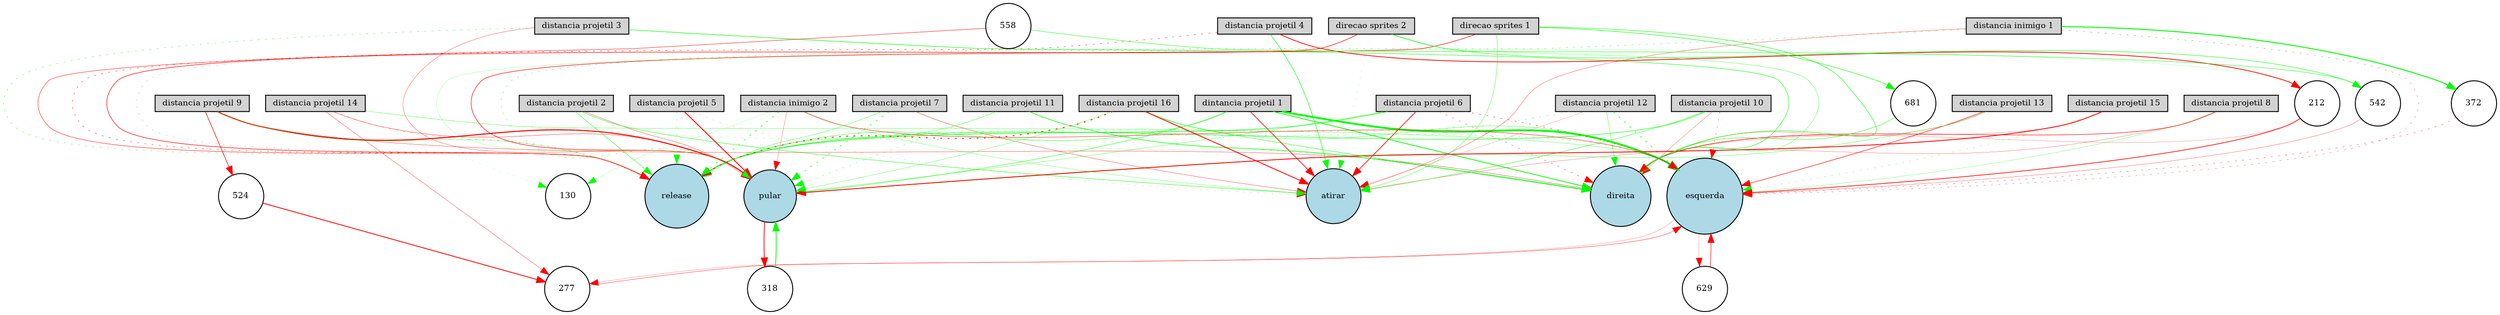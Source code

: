 digraph {
	node [fontsize=9 height=0.2 shape=circle width=0.2]
	"dintancia projetil 1" [fillcolor=lightgray shape=box style=filled]
	"distancia projetil 2" [fillcolor=lightgray shape=box style=filled]
	"distancia projetil 3" [fillcolor=lightgray shape=box style=filled]
	"distancia projetil 4" [fillcolor=lightgray shape=box style=filled]
	"distancia projetil 5" [fillcolor=lightgray shape=box style=filled]
	"distancia projetil 6" [fillcolor=lightgray shape=box style=filled]
	"distancia projetil 7" [fillcolor=lightgray shape=box style=filled]
	"distancia projetil 8" [fillcolor=lightgray shape=box style=filled]
	"distancia projetil 9" [fillcolor=lightgray shape=box style=filled]
	"distancia projetil 10" [fillcolor=lightgray shape=box style=filled]
	"distancia projetil 11" [fillcolor=lightgray shape=box style=filled]
	"distancia projetil 12" [fillcolor=lightgray shape=box style=filled]
	"distancia projetil 13" [fillcolor=lightgray shape=box style=filled]
	"distancia projetil 14" [fillcolor=lightgray shape=box style=filled]
	"distancia projetil 15" [fillcolor=lightgray shape=box style=filled]
	"distancia projetil 16" [fillcolor=lightgray shape=box style=filled]
	"distancia inimigo 1" [fillcolor=lightgray shape=box style=filled]
	"distancia inimigo 2" [fillcolor=lightgray shape=box style=filled]
	"direcao sprites 1" [fillcolor=lightgray shape=box style=filled]
	"direcao sprites 2" [fillcolor=lightgray shape=box style=filled]
	esquerda [fillcolor=lightblue style=filled]
	direita [fillcolor=lightblue style=filled]
	pular [fillcolor=lightblue style=filled]
	atirar [fillcolor=lightblue style=filled]
	release [fillcolor=lightblue style=filled]
	681 [fillcolor=white style=filled]
	524 [fillcolor=white style=filled]
	130 [fillcolor=white style=filled]
	558 [fillcolor=white style=filled]
	212 [fillcolor=white style=filled]
	277 [fillcolor=white style=filled]
	372 [fillcolor=white style=filled]
	542 [fillcolor=white style=filled]
	318 [fillcolor=white style=filled]
	629 [fillcolor=white style=filled]
	"dintancia projetil 1" -> esquerda [color=green penwidth=2.01609490941 style=solid]
	"distancia projetil 16" -> atirar [color=red penwidth=0.911055552669 style=solid]
	"distancia projetil 15" -> pular [color=red penwidth=0.8928850216 style=solid]
	"distancia projetil 8" -> direita [color=red penwidth=0.518589895742 style=solid]
	"distancia projetil 12" -> release [color=green penwidth=0.293060919333 style=dotted]
	"distancia projetil 10" -> atirar [color=green penwidth=0.382547786174 style=solid]
	542 -> esquerda [color=red penwidth=0.245049303418 style=solid]
	"distancia projetil 16" -> esquerda [color=green penwidth=0.283135238886 style=solid]
	"distancia inimigo 2" -> pular [color=red penwidth=0.221623663601 style=solid]
	"distancia projetil 6" -> direita [color=red penwidth=0.324681722614 style=dotted]
	212 -> direita [color=red penwidth=0.183348052614 style=solid]
	"distancia projetil 3" -> direita [color=green penwidth=0.458335533862 style=solid]
	"distancia projetil 14" -> esquerda [color=green penwidth=0.268663958077 style=solid]
	"distancia inimigo 2" -> 130 [color=green penwidth=0.125828463141 style=solid]
	"distancia projetil 12" -> atirar [color=red penwidth=0.155059208875 style=solid]
	"distancia projetil 11" -> pular [color=green penwidth=0.280517460571 style=dotted]
	"distancia projetil 6" -> pular [color=green penwidth=0.270061905517 style=solid]
	"dintancia projetil 1" -> atirar [color=red penwidth=0.73582006773 style=solid]
	"distancia projetil 9" -> 524 [color=red penwidth=0.613303294078 style=solid]
	"dintancia projetil 1" -> release [color=green penwidth=0.347418794626 style=solid]
	"distancia projetil 3" -> release [color=green penwidth=0.325879941431 style=dotted]
	"direcao sprites 2" -> pular [color=green penwidth=0.154888716188 style=solid]
	"direcao sprites 1" -> atirar [color=green penwidth=0.319099997657 style=solid]
	"distancia projetil 3" -> 212 [color=green penwidth=0.116082142568 style=solid]
	pular -> 318 [color=red penwidth=0.817426710209 style=solid]
	"distancia inimigo 1" -> esquerda [color=red penwidth=0.25163841294 style=dotted]
	"distancia projetil 12" -> esquerda [color=green penwidth=0.634814685811 style=dotted]
	212 -> esquerda [color=red penwidth=0.714215767618 style=solid]
	"dintancia projetil 1" -> direita [color=green penwidth=0.830365174534 style=solid]
	"distancia projetil 16" -> release [color=red penwidth=0.878470407481 style=dotted]
	"distancia projetil 15" -> direita [color=red penwidth=0.192641184453 style=solid]
	"distancia projetil 13" -> pular [color=green penwidth=0.295514184252 style=solid]
	"direcao sprites 1" -> 681 [color=green penwidth=0.498793518951 style=solid]
	"distancia projetil 7" -> atirar [color=red penwidth=0.300691463684 style=solid]
	"distancia projetil 10" -> esquerda [color=red penwidth=0.273587217339 style=dotted]
	524 -> 277 [color=red penwidth=0.888017240917 style=solid]
	"distancia projetil 2" -> pular [color=red penwidth=0.28536765777 style=solid]
	277 -> esquerda [color=red penwidth=0.344523238534 style=solid]
	"dintancia projetil 1" -> pular [color=green penwidth=0.414194084174 style=solid]
	"distancia projetil 16" -> direita [color=green penwidth=0.426324418369 style=solid]
	"direcao sprites 2" -> release [color=red penwidth=0.562570314399 style=solid]
	"distancia projetil 2" -> release [color=green penwidth=0.393186762373 style=solid]
	"distancia inimigo 2" -> atirar [color=green penwidth=0.237030713042 style=solid]
	"distancia projetil 13" -> direita [color=red penwidth=0.205417415159 style=solid]
	681 -> direita [color=green penwidth=0.392963375825 style=solid]
	558 -> release [color=red penwidth=0.413563250916 style=solid]
	"distancia projetil 14" -> direita [color=green penwidth=0.195580661989 style=dotted]
	"distancia projetil 7" -> release [color=green penwidth=0.3021858391 style=solid]
	"distancia projetil 11" -> direita [color=green penwidth=0.610030626948 style=solid]
	318 -> pular [color=green penwidth=0.821556530299 style=solid]
	"distancia projetil 6" -> atirar [color=red penwidth=0.727825966079 style=solid]
	"distancia projetil 9" -> pular [color=red penwidth=1.13796869992 style=solid]
	372 -> esquerda [color=red penwidth=0.305909419964 style=dotted]
	"direcao sprites 2" -> atirar [color=green penwidth=0.12951761994 style=dotted]
	"direcao sprites 1" -> pular [color=red penwidth=0.553145530114 style=solid]
	629 -> esquerda [color=red penwidth=0.546088697419 style=solid]
	"distancia projetil 14" -> pular [color=red penwidth=0.322676304544 style=solid]
	"distancia inimigo 1" -> atirar [color=red penwidth=0.277104888311 style=solid]
	"distancia projetil 12" -> direita [color=green penwidth=0.297733756049 style=solid]
	"distancia projetil 10" -> release [color=green penwidth=0.510929368849 style=solid]
	"distancia projetil 11" -> release [color=green penwidth=0.296187338871 style=solid]
	"distancia projetil 5" -> release [color=green penwidth=0.248662085881 style=dotted]
	"distancia projetil 6" -> release [color=green penwidth=0.605990759166 style=solid]
	"distancia projetil 9" -> direita [color=red penwidth=0.298784126339 style=solid]
	"distancia projetil 15" -> esquerda [color=green penwidth=0.245234052229 style=dotted]
	"distancia projetil 8" -> atirar [color=red penwidth=0.222091866748 style=solid]
	"direcao sprites 2" -> 542 [color=green penwidth=0.460154511798 style=solid]
	"distancia projetil 7" -> pular [color=green penwidth=0.606393380139 style=dotted]
	"distancia projetil 10" -> direita [color=red penwidth=0.220594386457 style=solid]
	"distancia projetil 5" -> atirar [color=red penwidth=0.107467003594 style=dotted]
	"distancia projetil 9" -> release [color=green penwidth=0.252405651474 style=solid]
	"distancia projetil 4" -> release [color=red penwidth=0.380945699573 style=dotted]
	"distancia projetil 2" -> atirar [color=green penwidth=0.410462986302 style=solid]
	"distancia projetil 16" -> pular [color=green penwidth=0.253592330451 style=solid]
	"distancia inimigo 2" -> esquerda [color=red penwidth=0.413928019886 style=solid]
	"distancia projetil 13" -> esquerda [color=red penwidth=0.529454366324 style=solid]
	"distancia projetil 8" -> esquerda [color=green penwidth=0.210630043349 style=solid]
	esquerda -> 277 [color=red penwidth=0.188675673525 style=solid]
	"distancia projetil 11" -> esquerda [color=green penwidth=0.297321380723 style=dotted]
	"distancia projetil 14" -> 130 [color=green penwidth=0.107244861833 style=dotted]
	"distancia projetil 6" -> esquerda [color=red penwidth=0.416910249724 style=dotted]
	"distancia projetil 4" -> atirar [color=green penwidth=0.539058194537 style=solid]
	"distancia projetil 3" -> pular [color=red penwidth=0.269582972685 style=solid]
	"distancia projetil 14" -> 277 [color=red penwidth=0.286244638883 style=solid]
	"direcao sprites 1" -> direita [color=green penwidth=0.476951965509 style=solid]
	esquerda -> 629 [color=red penwidth=0.182142543606 style=solid]
	"distancia inimigo 1" -> pular [color=green penwidth=0.331593061856 style=dotted]
	"distancia inimigo 1" -> 372 [color=green penwidth=1.02855167842 style=solid]
	"direcao sprites 2" -> direita [color=green penwidth=0.280249991982 style=solid]
	"distancia inimigo 2" -> release [color=green penwidth=0.562113812847 style=dotted]
	"direcao sprites 1" -> release [color=red penwidth=0.159204847274 style=dotted]
	558 -> 542 [color=green penwidth=0.410278548828 style=solid]
	"distancia projetil 14" -> release [color=red penwidth=0.249664046161 style=dotted]
	"distancia projetil 4" -> 212 [color=red penwidth=0.800978367129 style=solid]
	"distancia projetil 7" -> direita [color=green penwidth=0.111049172315 style=solid]
	"distancia projetil 5" -> pular [color=red penwidth=0.978636079814 style=solid]
}
